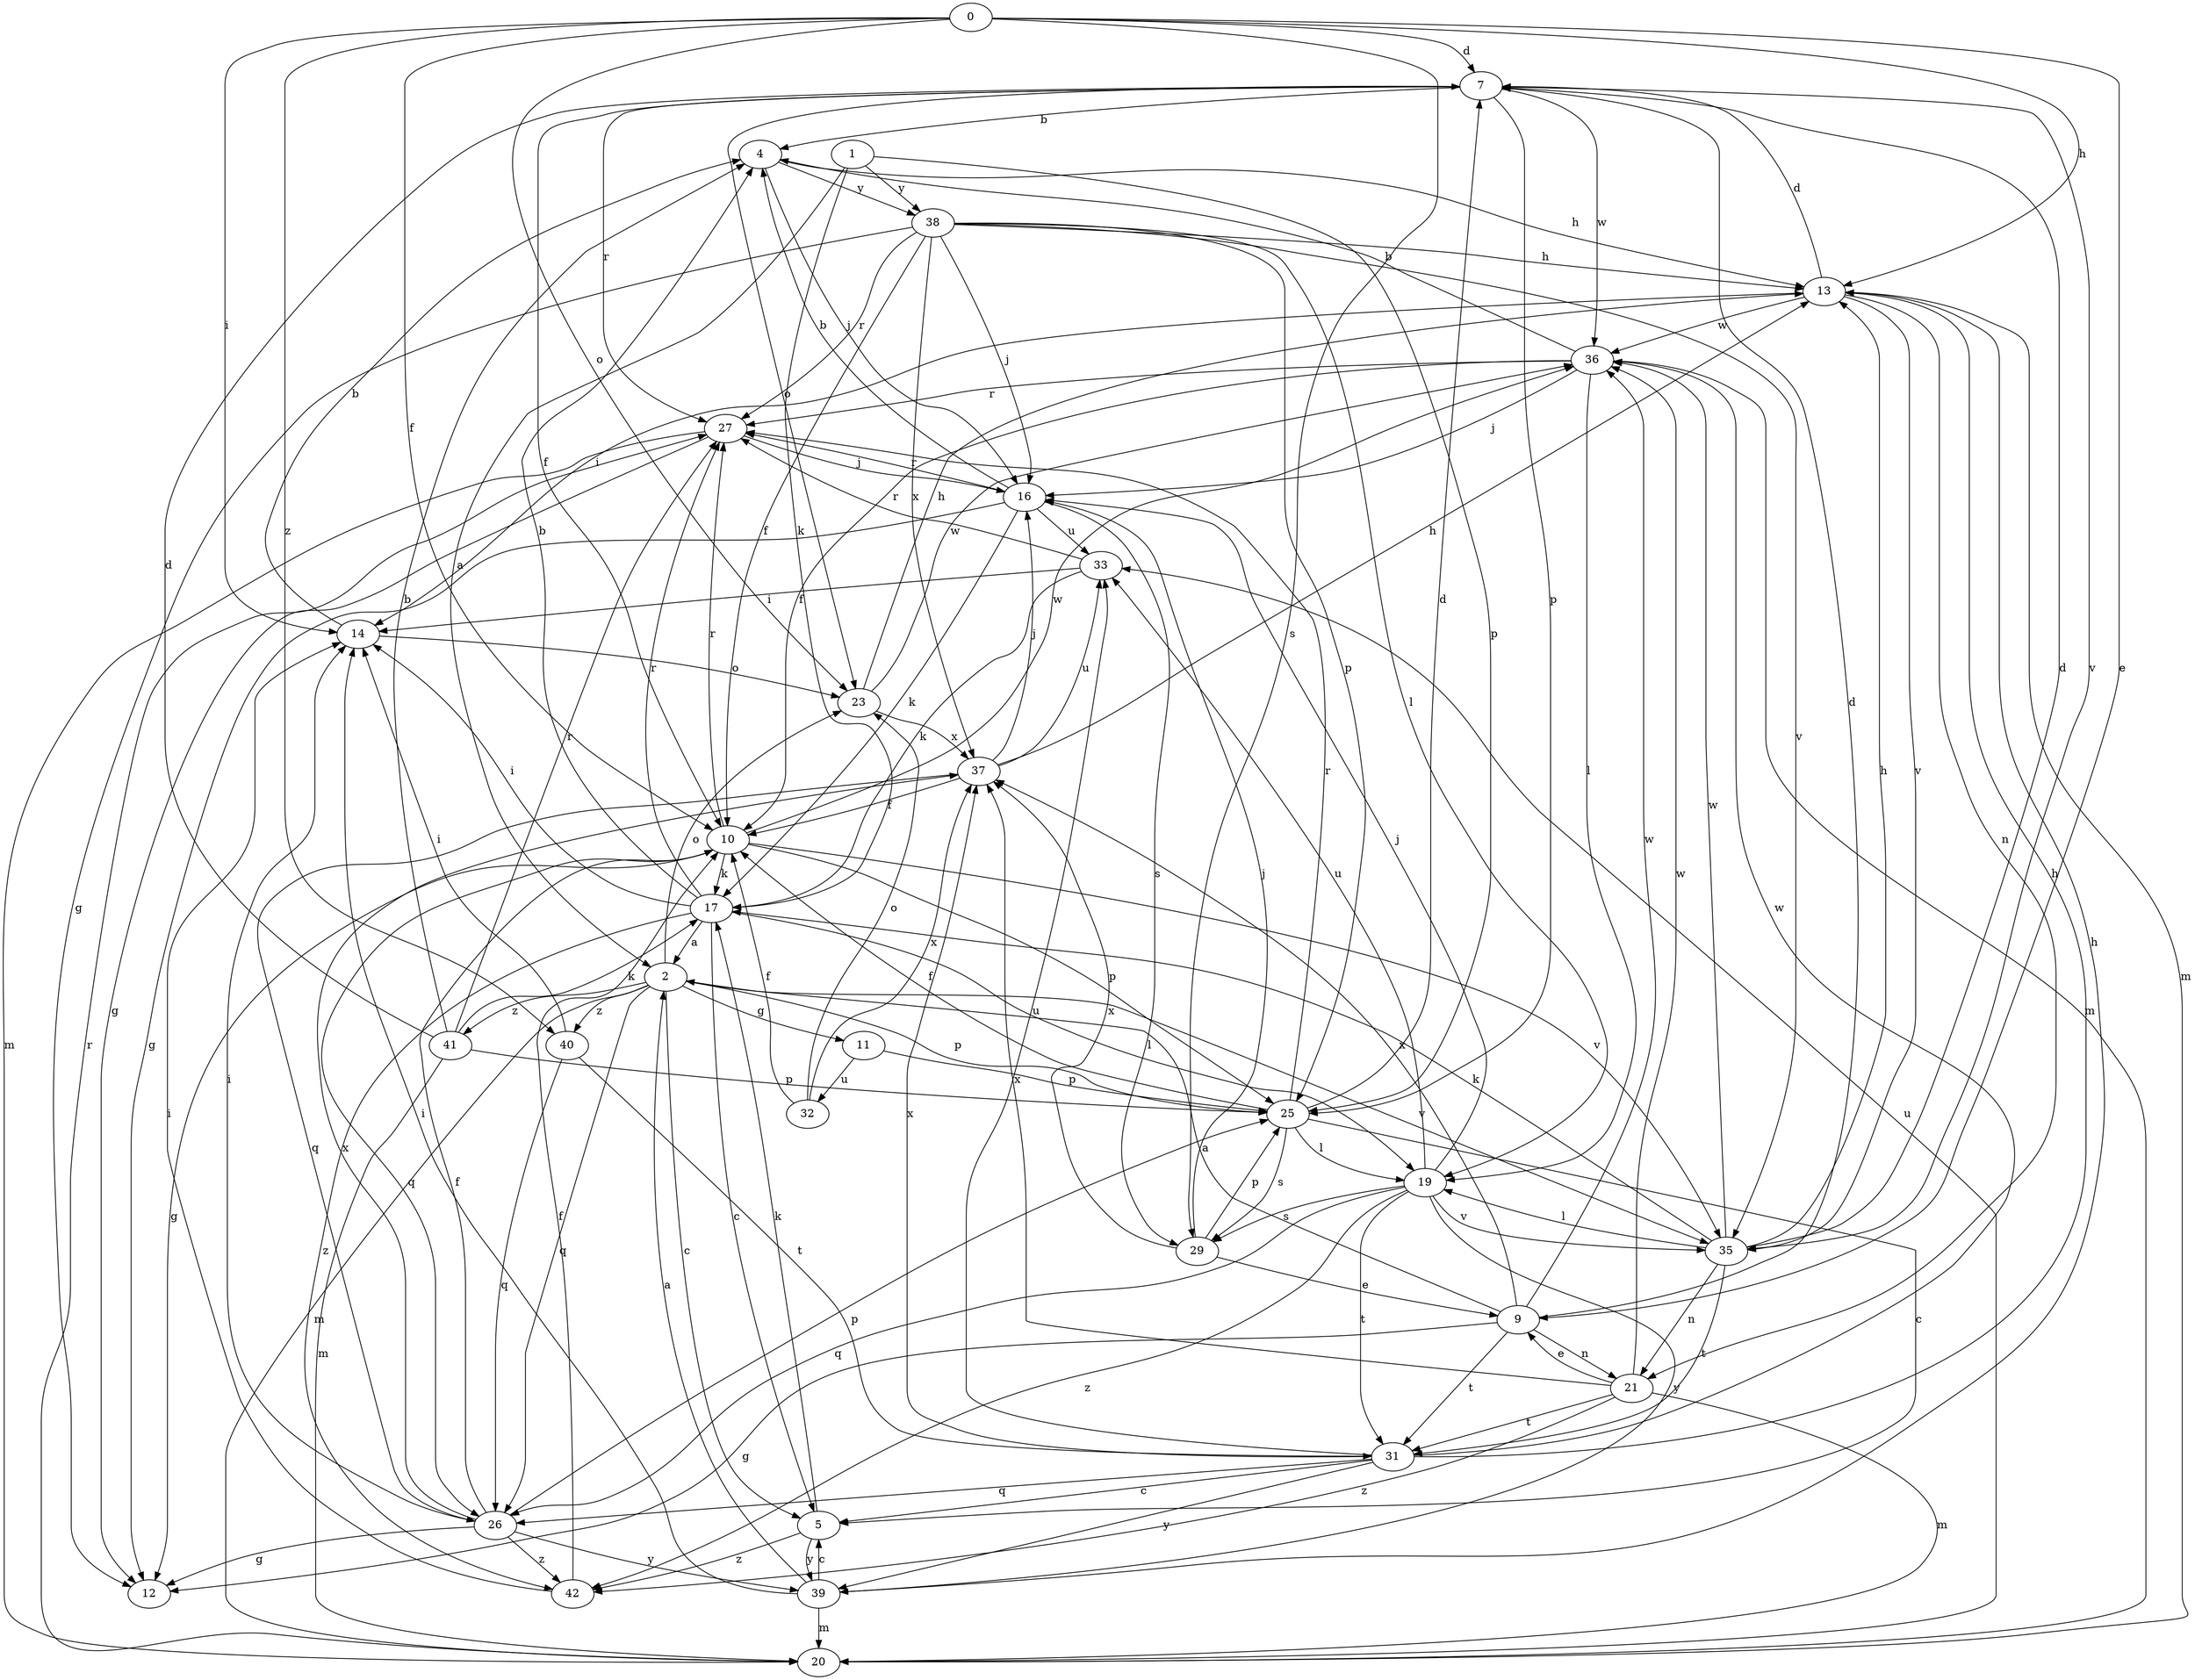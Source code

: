 strict digraph  {
0;
1;
2;
4;
5;
7;
9;
10;
11;
12;
13;
14;
16;
17;
19;
20;
21;
23;
25;
26;
27;
29;
31;
32;
33;
35;
36;
37;
38;
39;
40;
41;
42;
0 -> 7  [label=d];
0 -> 9  [label=e];
0 -> 10  [label=f];
0 -> 13  [label=h];
0 -> 14  [label=i];
0 -> 23  [label=o];
0 -> 29  [label=s];
0 -> 40  [label=z];
1 -> 2  [label=a];
1 -> 17  [label=k];
1 -> 25  [label=p];
1 -> 38  [label=y];
2 -> 5  [label=c];
2 -> 11  [label=g];
2 -> 20  [label=m];
2 -> 23  [label=o];
2 -> 25  [label=p];
2 -> 26  [label=q];
2 -> 35  [label=v];
2 -> 40  [label=z];
2 -> 41  [label=z];
4 -> 13  [label=h];
4 -> 16  [label=j];
4 -> 38  [label=y];
5 -> 17  [label=k];
5 -> 39  [label=y];
5 -> 42  [label=z];
7 -> 4  [label=b];
7 -> 10  [label=f];
7 -> 23  [label=o];
7 -> 25  [label=p];
7 -> 27  [label=r];
7 -> 35  [label=v];
7 -> 36  [label=w];
9 -> 2  [label=a];
9 -> 7  [label=d];
9 -> 12  [label=g];
9 -> 21  [label=n];
9 -> 31  [label=t];
9 -> 36  [label=w];
9 -> 37  [label=x];
10 -> 12  [label=g];
10 -> 17  [label=k];
10 -> 25  [label=p];
10 -> 26  [label=q];
10 -> 27  [label=r];
10 -> 35  [label=v];
10 -> 36  [label=w];
11 -> 25  [label=p];
11 -> 32  [label=u];
13 -> 7  [label=d];
13 -> 14  [label=i];
13 -> 20  [label=m];
13 -> 21  [label=n];
13 -> 35  [label=v];
13 -> 36  [label=w];
14 -> 4  [label=b];
14 -> 23  [label=o];
16 -> 4  [label=b];
16 -> 12  [label=g];
16 -> 17  [label=k];
16 -> 27  [label=r];
16 -> 29  [label=s];
16 -> 33  [label=u];
17 -> 2  [label=a];
17 -> 4  [label=b];
17 -> 5  [label=c];
17 -> 14  [label=i];
17 -> 19  [label=l];
17 -> 27  [label=r];
17 -> 42  [label=z];
19 -> 16  [label=j];
19 -> 26  [label=q];
19 -> 29  [label=s];
19 -> 31  [label=t];
19 -> 33  [label=u];
19 -> 35  [label=v];
19 -> 39  [label=y];
19 -> 42  [label=z];
20 -> 27  [label=r];
20 -> 33  [label=u];
21 -> 9  [label=e];
21 -> 20  [label=m];
21 -> 31  [label=t];
21 -> 36  [label=w];
21 -> 37  [label=x];
21 -> 42  [label=z];
23 -> 13  [label=h];
23 -> 36  [label=w];
23 -> 37  [label=x];
25 -> 5  [label=c];
25 -> 7  [label=d];
25 -> 10  [label=f];
25 -> 19  [label=l];
25 -> 27  [label=r];
25 -> 29  [label=s];
26 -> 10  [label=f];
26 -> 12  [label=g];
26 -> 14  [label=i];
26 -> 25  [label=p];
26 -> 37  [label=x];
26 -> 39  [label=y];
26 -> 42  [label=z];
27 -> 12  [label=g];
27 -> 16  [label=j];
27 -> 20  [label=m];
29 -> 9  [label=e];
29 -> 16  [label=j];
29 -> 25  [label=p];
29 -> 37  [label=x];
31 -> 5  [label=c];
31 -> 13  [label=h];
31 -> 26  [label=q];
31 -> 33  [label=u];
31 -> 36  [label=w];
31 -> 37  [label=x];
31 -> 39  [label=y];
32 -> 10  [label=f];
32 -> 23  [label=o];
32 -> 37  [label=x];
33 -> 14  [label=i];
33 -> 17  [label=k];
33 -> 27  [label=r];
35 -> 7  [label=d];
35 -> 13  [label=h];
35 -> 17  [label=k];
35 -> 19  [label=l];
35 -> 21  [label=n];
35 -> 31  [label=t];
35 -> 36  [label=w];
36 -> 4  [label=b];
36 -> 10  [label=f];
36 -> 16  [label=j];
36 -> 19  [label=l];
36 -> 20  [label=m];
36 -> 27  [label=r];
37 -> 10  [label=f];
37 -> 13  [label=h];
37 -> 16  [label=j];
37 -> 26  [label=q];
37 -> 33  [label=u];
38 -> 10  [label=f];
38 -> 12  [label=g];
38 -> 13  [label=h];
38 -> 16  [label=j];
38 -> 19  [label=l];
38 -> 25  [label=p];
38 -> 27  [label=r];
38 -> 35  [label=v];
38 -> 37  [label=x];
39 -> 2  [label=a];
39 -> 5  [label=c];
39 -> 13  [label=h];
39 -> 14  [label=i];
39 -> 20  [label=m];
40 -> 14  [label=i];
40 -> 26  [label=q];
40 -> 31  [label=t];
41 -> 4  [label=b];
41 -> 7  [label=d];
41 -> 17  [label=k];
41 -> 20  [label=m];
41 -> 25  [label=p];
41 -> 27  [label=r];
42 -> 10  [label=f];
42 -> 14  [label=i];
}
